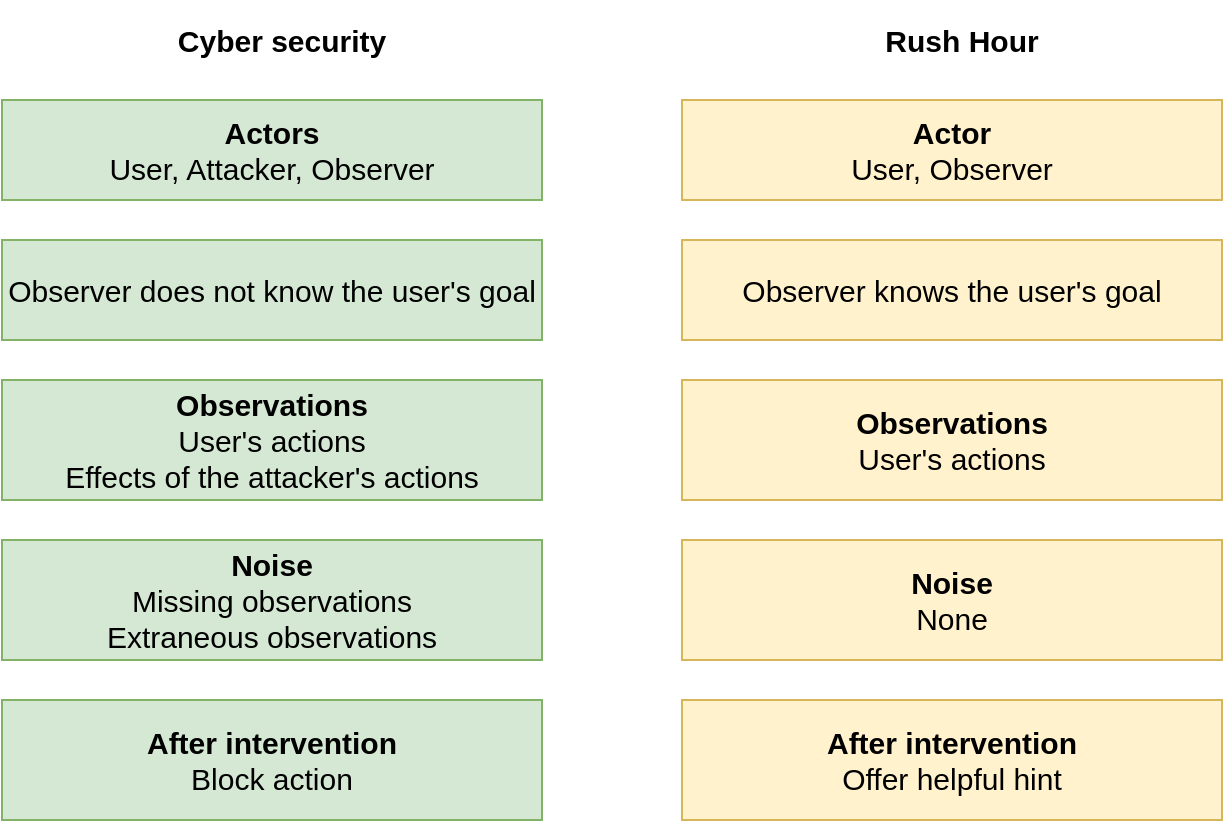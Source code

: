<mxfile version="14.0.1" type="device"><diagram id="nBYwYIASwovMswcDe93v" name="Page-1"><mxGraphModel dx="1355" dy="776" grid="1" gridSize="10" guides="1" tooltips="1" connect="1" arrows="1" fold="1" page="1" pageScale="1" pageWidth="850" pageHeight="1100" math="0" shadow="0"><root><mxCell id="0"/><mxCell id="1" parent="0"/><mxCell id="PRNfhJM9IKN6ZqynN6cj-1" value="Cyber security" style="text;html=1;strokeColor=none;fillColor=none;align=center;verticalAlign=middle;whiteSpace=wrap;rounded=0;fontSize=15;fontStyle=1" vertex="1" parent="1"><mxGeometry x="200" y="360" width="120" height="40" as="geometry"/></mxCell><mxCell id="PRNfhJM9IKN6ZqynN6cj-2" value="Rush Hour" style="text;html=1;strokeColor=none;fillColor=none;align=center;verticalAlign=middle;whiteSpace=wrap;rounded=0;fontSize=15;fontStyle=1" vertex="1" parent="1"><mxGeometry x="540" y="360" width="120" height="40" as="geometry"/></mxCell><mxCell id="PRNfhJM9IKN6ZqynN6cj-3" value="&lt;div&gt;&lt;b&gt;Actors&lt;/b&gt;&lt;br&gt;&lt;/div&gt;&lt;div&gt;User, Attacker, Observer&lt;/div&gt;" style="text;html=1;strokeColor=#82b366;fillColor=#d5e8d4;align=center;verticalAlign=middle;whiteSpace=wrap;rounded=0;fontSize=15;" vertex="1" parent="1"><mxGeometry x="120" y="410" width="270" height="50" as="geometry"/></mxCell><mxCell id="PRNfhJM9IKN6ZqynN6cj-4" value="&lt;div&gt;&lt;b&gt;Actor&lt;/b&gt;&lt;br&gt;&lt;/div&gt;&lt;div&gt;User, Observer&lt;/div&gt;" style="text;html=1;strokeColor=#d6b656;fillColor=#fff2cc;align=center;verticalAlign=middle;whiteSpace=wrap;rounded=0;fontSize=15;" vertex="1" parent="1"><mxGeometry x="460" y="410" width="270" height="50" as="geometry"/></mxCell><mxCell id="PRNfhJM9IKN6ZqynN6cj-5" value="&lt;div&gt;Observer does not know the user's goal&lt;/div&gt;" style="text;html=1;strokeColor=#82b366;fillColor=#d5e8d4;align=center;verticalAlign=middle;whiteSpace=wrap;rounded=0;fontSize=15;" vertex="1" parent="1"><mxGeometry x="120" y="480" width="270" height="50" as="geometry"/></mxCell><mxCell id="PRNfhJM9IKN6ZqynN6cj-6" value="&lt;div&gt;Observer knows the user's goal&lt;br&gt;&lt;/div&gt;" style="text;html=1;strokeColor=#d6b656;fillColor=#fff2cc;align=center;verticalAlign=middle;whiteSpace=wrap;rounded=0;fontSize=15;" vertex="1" parent="1"><mxGeometry x="460" y="480" width="270" height="50" as="geometry"/></mxCell><mxCell id="PRNfhJM9IKN6ZqynN6cj-7" value="&lt;div&gt;&lt;b&gt;Observations&lt;/b&gt;&lt;br&gt;&lt;/div&gt;&lt;div&gt;User's actions&lt;/div&gt;&lt;div&gt;Effects of the attacker's actions&lt;br&gt;&lt;/div&gt;" style="text;html=1;strokeColor=#82b366;fillColor=#d5e8d4;align=center;verticalAlign=middle;whiteSpace=wrap;rounded=0;fontSize=15;" vertex="1" parent="1"><mxGeometry x="120" y="550" width="270" height="60" as="geometry"/></mxCell><mxCell id="PRNfhJM9IKN6ZqynN6cj-8" value="&lt;div&gt;&lt;b&gt;Observations&lt;/b&gt;&lt;/div&gt;&lt;div&gt;User's actions&lt;br&gt;&lt;/div&gt;" style="text;html=1;strokeColor=#d6b656;fillColor=#fff2cc;align=center;verticalAlign=middle;whiteSpace=wrap;rounded=0;fontSize=15;" vertex="1" parent="1"><mxGeometry x="460" y="550" width="270" height="60" as="geometry"/></mxCell><mxCell id="PRNfhJM9IKN6ZqynN6cj-9" value="&lt;div&gt;&lt;b&gt;Noise&lt;/b&gt;&lt;/div&gt;&lt;div&gt;Missing observations&lt;/div&gt;&lt;div&gt;Extraneous observations&lt;br&gt;&lt;/div&gt;" style="text;html=1;strokeColor=#82b366;fillColor=#d5e8d4;align=center;verticalAlign=middle;whiteSpace=wrap;rounded=0;fontSize=15;" vertex="1" parent="1"><mxGeometry x="120" y="630" width="270" height="60" as="geometry"/></mxCell><mxCell id="PRNfhJM9IKN6ZqynN6cj-10" value="&lt;div&gt;&lt;b&gt;Noise&lt;/b&gt;&lt;/div&gt;&lt;div&gt;None&lt;br&gt;&lt;/div&gt;" style="text;html=1;strokeColor=#d6b656;fillColor=#fff2cc;align=center;verticalAlign=middle;whiteSpace=wrap;rounded=0;fontSize=15;" vertex="1" parent="1"><mxGeometry x="460" y="630" width="270" height="60" as="geometry"/></mxCell><mxCell id="PRNfhJM9IKN6ZqynN6cj-11" value="&lt;div&gt;&lt;b&gt;After intervention&lt;/b&gt;&lt;br&gt;&lt;/div&gt;Block action" style="text;html=1;strokeColor=#82b366;fillColor=#d5e8d4;align=center;verticalAlign=middle;whiteSpace=wrap;rounded=0;fontSize=15;" vertex="1" parent="1"><mxGeometry x="120" y="710" width="270" height="60" as="geometry"/></mxCell><mxCell id="PRNfhJM9IKN6ZqynN6cj-12" value="&lt;div&gt;&lt;b&gt;After intervention&lt;/b&gt;&lt;br&gt;&lt;/div&gt;&lt;div&gt;Offer helpful hint&lt;br&gt;&lt;/div&gt;" style="text;html=1;strokeColor=#d6b656;fillColor=#fff2cc;align=center;verticalAlign=middle;whiteSpace=wrap;rounded=0;fontSize=15;" vertex="1" parent="1"><mxGeometry x="460" y="710" width="270" height="60" as="geometry"/></mxCell></root></mxGraphModel></diagram></mxfile>